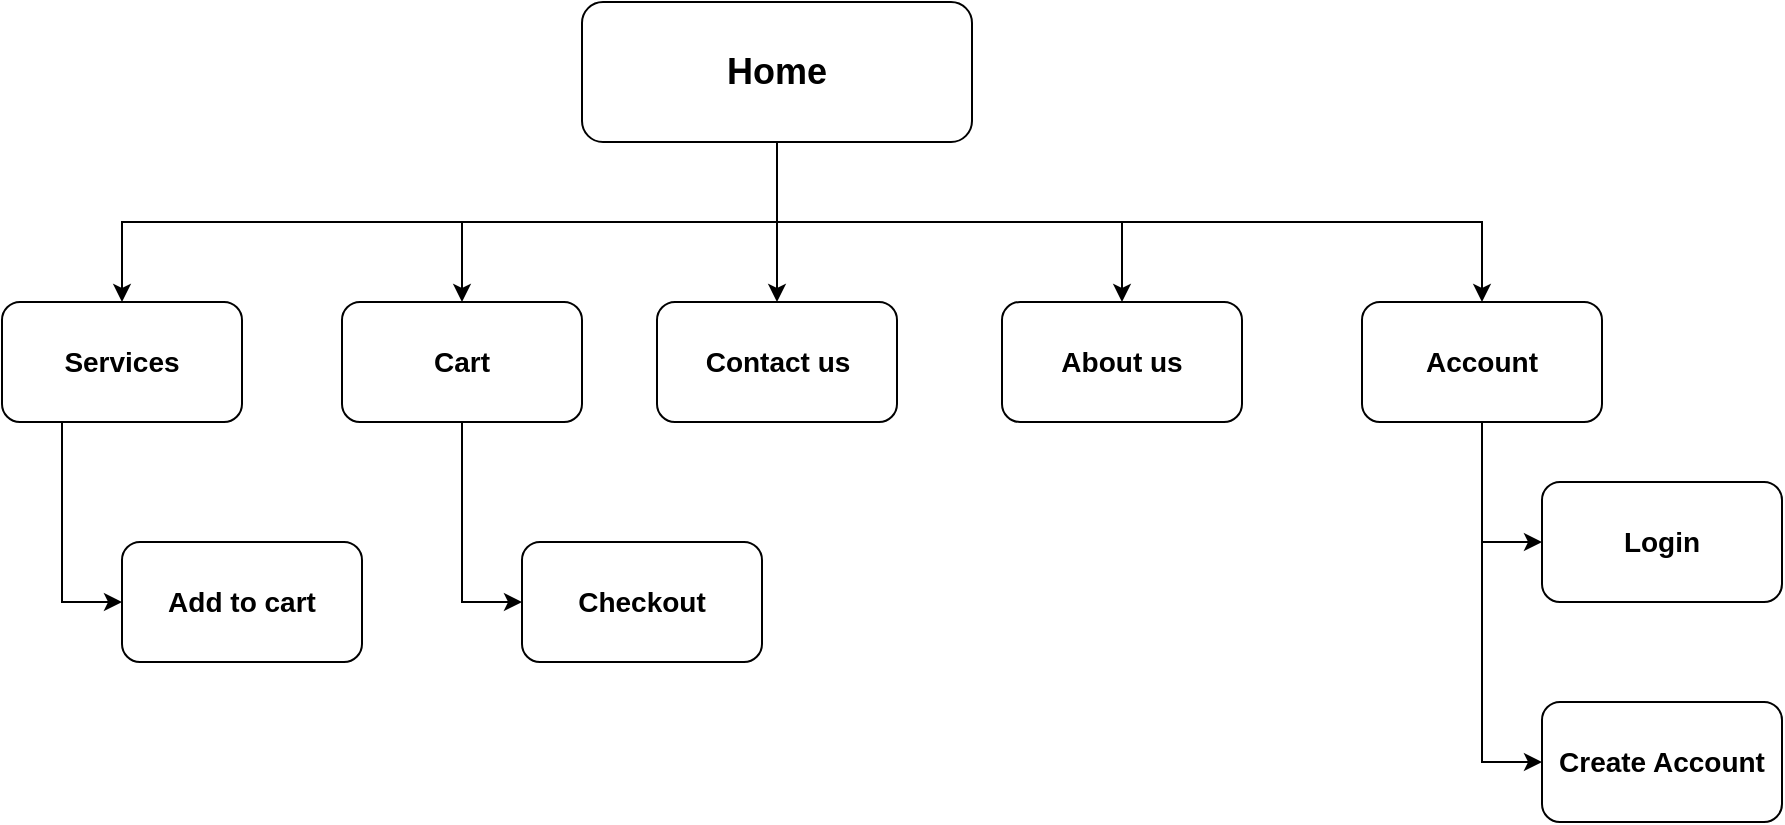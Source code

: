 <mxfile version="24.7.17">
  <diagram name="Page-1" id="MaTA0iaYjqJIqc4aaq4G">
    <mxGraphModel dx="1036" dy="614" grid="1" gridSize="10" guides="1" tooltips="1" connect="1" arrows="1" fold="1" page="1" pageScale="1" pageWidth="850" pageHeight="1100" math="0" shadow="0">
      <root>
        <mxCell id="0" />
        <mxCell id="1" parent="0" />
        <mxCell id="SYAbcxPUK-esL3RPEMC9-12" style="edgeStyle=elbowEdgeStyle;rounded=0;orthogonalLoop=1;jettySize=auto;html=1;exitX=0.5;exitY=1;exitDx=0;exitDy=0;entryX=0.5;entryY=0;entryDx=0;entryDy=0;sourcePerimeterSpacing=0;jumpStyle=gap;flowAnimation=0;shadow=0;elbow=vertical;" edge="1" parent="1" source="SYAbcxPUK-esL3RPEMC9-1" target="SYAbcxPUK-esL3RPEMC9-2">
          <mxGeometry relative="1" as="geometry">
            <Array as="points">
              <mxPoint x="260" y="160" />
            </Array>
          </mxGeometry>
        </mxCell>
        <mxCell id="SYAbcxPUK-esL3RPEMC9-16" style="edgeStyle=orthogonalEdgeStyle;rounded=0;orthogonalLoop=1;jettySize=auto;html=1;exitX=0.5;exitY=1;exitDx=0;exitDy=0;entryX=0.5;entryY=0;entryDx=0;entryDy=0;" edge="1" parent="1" source="SYAbcxPUK-esL3RPEMC9-1" target="SYAbcxPUK-esL3RPEMC9-5">
          <mxGeometry relative="1" as="geometry" />
        </mxCell>
        <mxCell id="SYAbcxPUK-esL3RPEMC9-17" style="edgeStyle=orthogonalEdgeStyle;rounded=0;orthogonalLoop=1;jettySize=auto;html=1;exitX=0.5;exitY=1;exitDx=0;exitDy=0;entryX=0.5;entryY=0;entryDx=0;entryDy=0;" edge="1" parent="1" source="SYAbcxPUK-esL3RPEMC9-1" target="SYAbcxPUK-esL3RPEMC9-6">
          <mxGeometry relative="1" as="geometry" />
        </mxCell>
        <mxCell id="SYAbcxPUK-esL3RPEMC9-18" style="edgeStyle=orthogonalEdgeStyle;rounded=0;orthogonalLoop=1;jettySize=auto;html=1;exitX=0.5;exitY=1;exitDx=0;exitDy=0;entryX=0.5;entryY=0;entryDx=0;entryDy=0;" edge="1" parent="1" source="SYAbcxPUK-esL3RPEMC9-1" target="SYAbcxPUK-esL3RPEMC9-3">
          <mxGeometry relative="1" as="geometry" />
        </mxCell>
        <mxCell id="SYAbcxPUK-esL3RPEMC9-19" style="edgeStyle=orthogonalEdgeStyle;rounded=0;orthogonalLoop=1;jettySize=auto;html=1;exitX=0.5;exitY=1;exitDx=0;exitDy=0;entryX=0.5;entryY=0;entryDx=0;entryDy=0;" edge="1" parent="1" source="SYAbcxPUK-esL3RPEMC9-1" target="SYAbcxPUK-esL3RPEMC9-4">
          <mxGeometry relative="1" as="geometry" />
        </mxCell>
        <mxCell id="SYAbcxPUK-esL3RPEMC9-1" value="&lt;font style=&quot;font-size: 18px;&quot;&gt;&lt;b&gt;Home&lt;/b&gt;&lt;/font&gt;" style="rounded=1;whiteSpace=wrap;html=1;" vertex="1" parent="1">
          <mxGeometry x="320" y="50" width="195" height="70" as="geometry" />
        </mxCell>
        <mxCell id="SYAbcxPUK-esL3RPEMC9-23" style="edgeStyle=orthogonalEdgeStyle;rounded=0;orthogonalLoop=1;jettySize=auto;html=1;exitX=0.25;exitY=1;exitDx=0;exitDy=0;entryX=0;entryY=0.5;entryDx=0;entryDy=0;" edge="1" parent="1" source="SYAbcxPUK-esL3RPEMC9-2" target="SYAbcxPUK-esL3RPEMC9-10">
          <mxGeometry relative="1" as="geometry" />
        </mxCell>
        <mxCell id="SYAbcxPUK-esL3RPEMC9-2" value="&lt;font style=&quot;font-size: 14px;&quot;&gt;&lt;b&gt;Services&lt;/b&gt;&lt;/font&gt;" style="rounded=1;whiteSpace=wrap;html=1;" vertex="1" parent="1">
          <mxGeometry x="30" y="200" width="120" height="60" as="geometry" />
        </mxCell>
        <mxCell id="SYAbcxPUK-esL3RPEMC9-3" value="&lt;font style=&quot;font-size: 14px;&quot;&gt;&lt;b&gt;About us&lt;/b&gt;&lt;/font&gt;" style="rounded=1;whiteSpace=wrap;html=1;" vertex="1" parent="1">
          <mxGeometry x="530" y="200" width="120" height="60" as="geometry" />
        </mxCell>
        <mxCell id="SYAbcxPUK-esL3RPEMC9-4" value="&lt;font style=&quot;font-size: 14px;&quot;&gt;&lt;b&gt;Contact us&lt;/b&gt;&lt;/font&gt;" style="rounded=1;whiteSpace=wrap;html=1;" vertex="1" parent="1">
          <mxGeometry x="357.5" y="200" width="120" height="60" as="geometry" />
        </mxCell>
        <mxCell id="SYAbcxPUK-esL3RPEMC9-22" style="edgeStyle=orthogonalEdgeStyle;rounded=0;orthogonalLoop=1;jettySize=auto;html=1;exitX=0.5;exitY=1;exitDx=0;exitDy=0;entryX=0;entryY=0.5;entryDx=0;entryDy=0;" edge="1" parent="1" source="SYAbcxPUK-esL3RPEMC9-5" target="SYAbcxPUK-esL3RPEMC9-7">
          <mxGeometry relative="1" as="geometry" />
        </mxCell>
        <mxCell id="SYAbcxPUK-esL3RPEMC9-5" value="&lt;font style=&quot;font-size: 14px;&quot;&gt;&lt;b&gt;Cart&lt;/b&gt;&lt;/font&gt;" style="rounded=1;whiteSpace=wrap;html=1;" vertex="1" parent="1">
          <mxGeometry x="200" y="200" width="120" height="60" as="geometry" />
        </mxCell>
        <mxCell id="SYAbcxPUK-esL3RPEMC9-20" style="edgeStyle=orthogonalEdgeStyle;rounded=0;orthogonalLoop=1;jettySize=auto;html=1;exitX=0.5;exitY=1;exitDx=0;exitDy=0;entryX=0;entryY=0.5;entryDx=0;entryDy=0;" edge="1" parent="1" source="SYAbcxPUK-esL3RPEMC9-6" target="SYAbcxPUK-esL3RPEMC9-9">
          <mxGeometry relative="1" as="geometry" />
        </mxCell>
        <mxCell id="SYAbcxPUK-esL3RPEMC9-21" style="edgeStyle=orthogonalEdgeStyle;rounded=0;orthogonalLoop=1;jettySize=auto;html=1;exitX=0.5;exitY=1;exitDx=0;exitDy=0;entryX=0;entryY=0.5;entryDx=0;entryDy=0;" edge="1" parent="1" source="SYAbcxPUK-esL3RPEMC9-6" target="SYAbcxPUK-esL3RPEMC9-8">
          <mxGeometry relative="1" as="geometry" />
        </mxCell>
        <mxCell id="SYAbcxPUK-esL3RPEMC9-6" value="&lt;font style=&quot;font-size: 14px;&quot;&gt;&lt;b&gt;Account&lt;/b&gt;&lt;/font&gt;" style="rounded=1;whiteSpace=wrap;html=1;" vertex="1" parent="1">
          <mxGeometry x="710" y="200" width="120" height="60" as="geometry" />
        </mxCell>
        <mxCell id="SYAbcxPUK-esL3RPEMC9-7" value="&lt;font style=&quot;font-size: 14px;&quot;&gt;&lt;b&gt;Checkout&lt;/b&gt;&lt;/font&gt;" style="rounded=1;whiteSpace=wrap;html=1;" vertex="1" parent="1">
          <mxGeometry x="290" y="320" width="120" height="60" as="geometry" />
        </mxCell>
        <mxCell id="SYAbcxPUK-esL3RPEMC9-8" value="&lt;font style=&quot;font-size: 14px;&quot;&gt;&lt;b&gt;Login&lt;/b&gt;&lt;/font&gt;" style="rounded=1;whiteSpace=wrap;html=1;" vertex="1" parent="1">
          <mxGeometry x="800" y="290" width="120" height="60" as="geometry" />
        </mxCell>
        <mxCell id="SYAbcxPUK-esL3RPEMC9-9" value="&lt;font style=&quot;font-size: 14px;&quot;&gt;&lt;b&gt;Create Account&lt;/b&gt;&lt;/font&gt;" style="rounded=1;whiteSpace=wrap;html=1;" vertex="1" parent="1">
          <mxGeometry x="800" y="400" width="120" height="60" as="geometry" />
        </mxCell>
        <mxCell id="SYAbcxPUK-esL3RPEMC9-10" value="&lt;span style=&quot;font-size: 14px;&quot;&gt;&lt;b&gt;Add to cart&lt;/b&gt;&lt;/span&gt;" style="rounded=1;whiteSpace=wrap;html=1;" vertex="1" parent="1">
          <mxGeometry x="90" y="320" width="120" height="60" as="geometry" />
        </mxCell>
      </root>
    </mxGraphModel>
  </diagram>
</mxfile>
